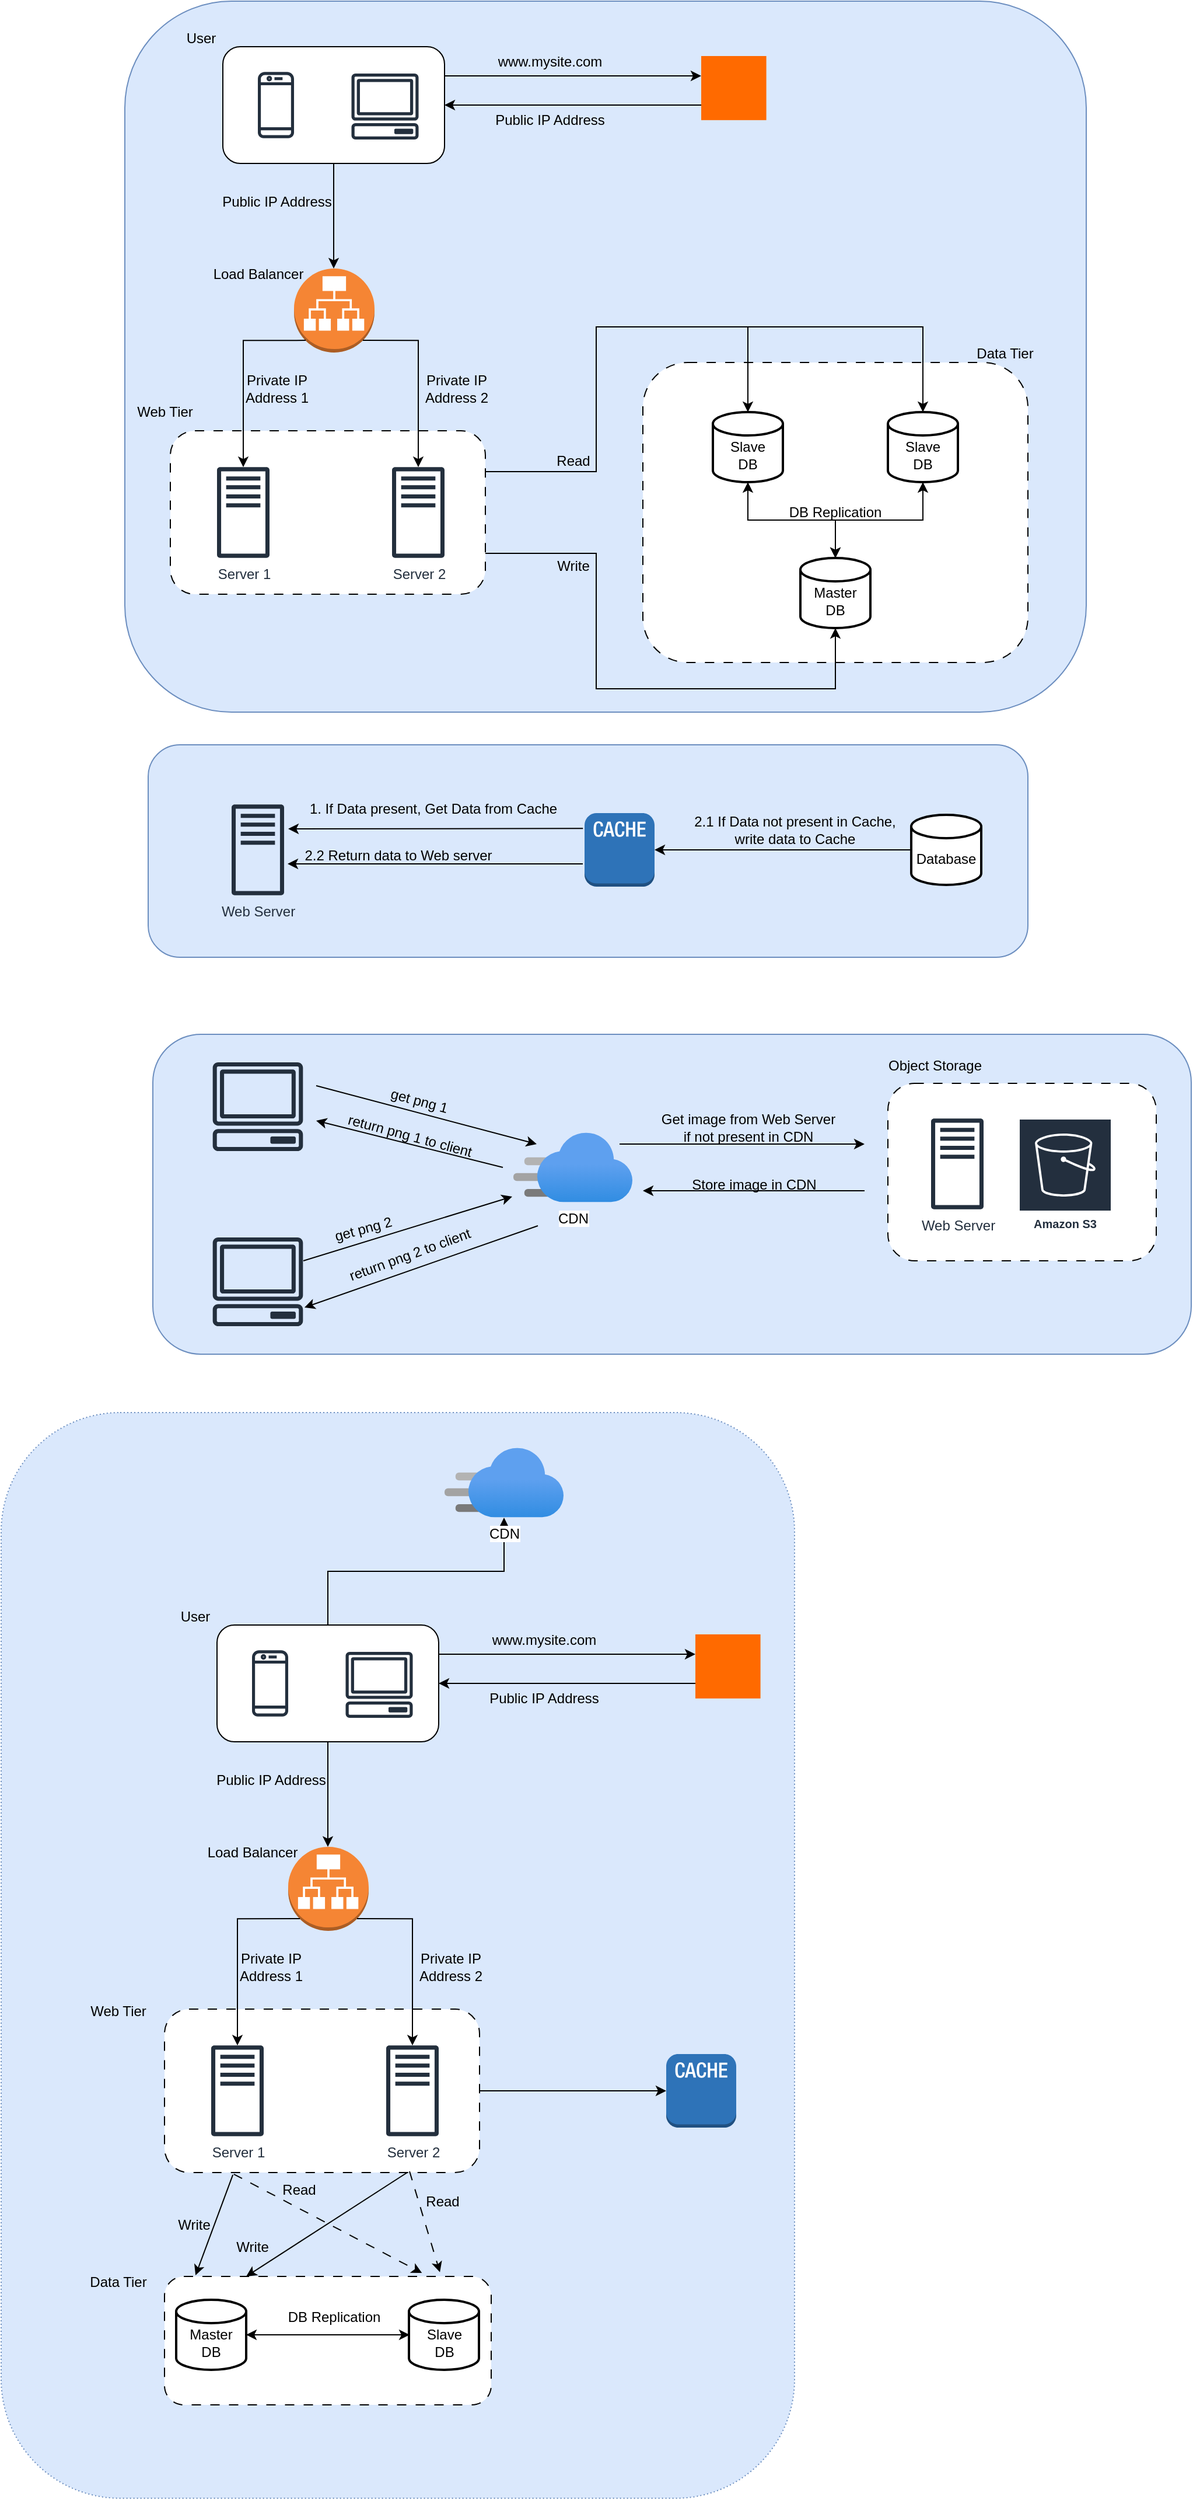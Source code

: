 <mxfile version="26.1.1">
  <diagram name="Page-1" id="9LEY2oRYAqqada-CNbCr">
    <mxGraphModel dx="1636" dy="502" grid="1" gridSize="10" guides="1" tooltips="1" connect="1" arrows="1" fold="1" page="1" pageScale="1" pageWidth="850" pageHeight="1100" math="0" shadow="0">
      <root>
        <mxCell id="0" />
        <mxCell id="1" parent="0" />
        <mxCell id="N8d58bjJciYROrah8Yq5-113" value="" style="rounded=1;whiteSpace=wrap;html=1;fillColor=#dae8fc;strokeColor=#6c8ebf;" vertex="1" parent="1">
          <mxGeometry x="16" y="51" width="824" height="609" as="geometry" />
        </mxCell>
        <mxCell id="N8d58bjJciYROrah8Yq5-112" value="" style="rounded=1;whiteSpace=wrap;html=1;fillColor=#dae8fc;strokeColor=#6c8ebf;" vertex="1" parent="1">
          <mxGeometry x="40" y="936" width="890" height="274" as="geometry" />
        </mxCell>
        <mxCell id="N8d58bjJciYROrah8Yq5-111" value="" style="rounded=1;whiteSpace=wrap;html=1;fillColor=#dae8fc;strokeColor=#6c8ebf;" vertex="1" parent="1">
          <mxGeometry x="36" y="688" width="754" height="182" as="geometry" />
        </mxCell>
        <mxCell id="N8d58bjJciYROrah8Yq5-110" value="" style="rounded=1;whiteSpace=wrap;html=1;fillColor=#dae8fc;strokeColor=#6c8ebf;dashed=1;dashPattern=1 2;" vertex="1" parent="1">
          <mxGeometry x="-90" y="1260" width="680" height="930" as="geometry" />
        </mxCell>
        <mxCell id="N8d58bjJciYROrah8Yq5-62" value="" style="rounded=1;whiteSpace=wrap;html=1;dashed=1;dashPattern=8 8;" vertex="1" parent="1">
          <mxGeometry x="670" y="978" width="230" height="152" as="geometry" />
        </mxCell>
        <mxCell id="N8d58bjJciYROrah8Yq5-6" style="edgeStyle=orthogonalEdgeStyle;rounded=0;orthogonalLoop=1;jettySize=auto;html=1;exitX=1;exitY=0.25;exitDx=0;exitDy=0;" edge="1" parent="1" source="N8d58bjJciYROrah8Yq5-1">
          <mxGeometry relative="1" as="geometry">
            <mxPoint x="510" y="115" as="targetPoint" />
          </mxGeometry>
        </mxCell>
        <mxCell id="N8d58bjJciYROrah8Yq5-10" style="edgeStyle=orthogonalEdgeStyle;rounded=0;orthogonalLoop=1;jettySize=auto;html=1;exitX=0.5;exitY=1;exitDx=0;exitDy=0;" edge="1" parent="1" source="N8d58bjJciYROrah8Yq5-1">
          <mxGeometry relative="1" as="geometry">
            <mxPoint x="195" y="280" as="targetPoint" />
          </mxGeometry>
        </mxCell>
        <mxCell id="N8d58bjJciYROrah8Yq5-1" value="" style="rounded=1;whiteSpace=wrap;html=1;" vertex="1" parent="1">
          <mxGeometry x="100" y="90" width="190" height="100" as="geometry" />
        </mxCell>
        <mxCell id="N8d58bjJciYROrah8Yq5-2" value="" style="sketch=0;outlineConnect=0;fontColor=#232F3E;gradientColor=none;fillColor=#232F3D;strokeColor=none;dashed=0;verticalLabelPosition=bottom;verticalAlign=top;align=center;html=1;fontSize=12;fontStyle=0;aspect=fixed;pointerEvents=1;shape=mxgraph.aws4.mobile_client;" vertex="1" parent="1">
          <mxGeometry x="130" y="110.5" width="31.01" height="59" as="geometry" />
        </mxCell>
        <mxCell id="N8d58bjJciYROrah8Yq5-3" value="" style="sketch=0;outlineConnect=0;fontColor=#232F3E;gradientColor=none;fillColor=#232F3D;strokeColor=none;dashed=0;verticalLabelPosition=bottom;verticalAlign=top;align=center;html=1;fontSize=12;fontStyle=0;aspect=fixed;pointerEvents=1;shape=mxgraph.aws4.client;" vertex="1" parent="1">
          <mxGeometry x="210" y="112.99" width="58" height="56.51" as="geometry" />
        </mxCell>
        <mxCell id="N8d58bjJciYROrah8Yq5-4" value="User" style="text;html=1;align=center;verticalAlign=middle;resizable=0;points=[];autosize=1;strokeColor=none;fillColor=none;" vertex="1" parent="1">
          <mxGeometry x="55.5" y="68" width="50" height="30" as="geometry" />
        </mxCell>
        <mxCell id="N8d58bjJciYROrah8Yq5-5" value="" style="points=[];aspect=fixed;html=1;align=center;shadow=0;dashed=0;fillColor=#FF6A00;strokeColor=none;shape=mxgraph.alibaba_cloud.dns_domain_name_system;" vertex="1" parent="1">
          <mxGeometry x="510" y="98" width="55.8" height="54.9" as="geometry" />
        </mxCell>
        <mxCell id="N8d58bjJciYROrah8Yq5-7" style="edgeStyle=orthogonalEdgeStyle;rounded=0;orthogonalLoop=1;jettySize=auto;html=1;exitX=1;exitY=0.5;exitDx=0;exitDy=0;entryX=0;entryY=0.765;entryDx=0;entryDy=0;entryPerimeter=0;endArrow=none;startFill=1;startArrow=classic;" edge="1" parent="1" source="N8d58bjJciYROrah8Yq5-1" target="N8d58bjJciYROrah8Yq5-5">
          <mxGeometry relative="1" as="geometry" />
        </mxCell>
        <mxCell id="N8d58bjJciYROrah8Yq5-8" value="www.mysite.com" style="text;html=1;align=center;verticalAlign=middle;resizable=0;points=[];autosize=1;strokeColor=none;fillColor=none;" vertex="1" parent="1">
          <mxGeometry x="325" y="88" width="110" height="30" as="geometry" />
        </mxCell>
        <mxCell id="N8d58bjJciYROrah8Yq5-9" value="Public IP Address" style="text;html=1;align=center;verticalAlign=middle;resizable=0;points=[];autosize=1;strokeColor=none;fillColor=none;" vertex="1" parent="1">
          <mxGeometry x="320" y="138" width="120" height="30" as="geometry" />
        </mxCell>
        <mxCell id="N8d58bjJciYROrah8Yq5-11" value="" style="outlineConnect=0;dashed=0;verticalLabelPosition=bottom;verticalAlign=top;align=center;html=1;shape=mxgraph.aws3.application_load_balancer;fillColor=#F58534;gradientColor=none;" vertex="1" parent="1">
          <mxGeometry x="161" y="280" width="69" height="72" as="geometry" />
        </mxCell>
        <mxCell id="N8d58bjJciYROrah8Yq5-12" value="Load Balancer" style="text;html=1;align=center;verticalAlign=middle;resizable=0;points=[];autosize=1;strokeColor=none;fillColor=none;" vertex="1" parent="1">
          <mxGeometry x="80" y="270" width="100" height="30" as="geometry" />
        </mxCell>
        <mxCell id="N8d58bjJciYROrah8Yq5-13" value="Public IP Address" style="text;html=1;align=center;verticalAlign=middle;resizable=0;points=[];autosize=1;strokeColor=none;fillColor=none;" vertex="1" parent="1">
          <mxGeometry x="85.5" y="208" width="120" height="30" as="geometry" />
        </mxCell>
        <mxCell id="N8d58bjJciYROrah8Yq5-14" value="" style="rounded=1;whiteSpace=wrap;html=1;dashed=1;dashPattern=8 8;" vertex="1" parent="1">
          <mxGeometry x="55" y="419" width="270" height="140" as="geometry" />
        </mxCell>
        <mxCell id="N8d58bjJciYROrah8Yq5-15" value="Server 1" style="sketch=0;outlineConnect=0;fontColor=#232F3E;gradientColor=none;fillColor=#232F3D;strokeColor=none;dashed=0;verticalLabelPosition=bottom;verticalAlign=top;align=center;html=1;fontSize=12;fontStyle=0;aspect=fixed;pointerEvents=1;shape=mxgraph.aws4.traditional_server;" vertex="1" parent="1">
          <mxGeometry x="95" y="450" width="45" height="78" as="geometry" />
        </mxCell>
        <mxCell id="N8d58bjJciYROrah8Yq5-16" value="Server 2" style="sketch=0;outlineConnect=0;fontColor=#232F3E;gradientColor=none;fillColor=#232F3D;strokeColor=none;dashed=0;verticalLabelPosition=bottom;verticalAlign=top;align=center;html=1;fontSize=12;fontStyle=0;aspect=fixed;pointerEvents=1;shape=mxgraph.aws4.traditional_server;" vertex="1" parent="1">
          <mxGeometry x="245" y="450" width="45" height="78" as="geometry" />
        </mxCell>
        <mxCell id="N8d58bjJciYROrah8Yq5-17" value="Web Tier" style="text;html=1;align=center;verticalAlign=middle;resizable=0;points=[];autosize=1;strokeColor=none;fillColor=none;" vertex="1" parent="1">
          <mxGeometry x="15" y="388" width="70" height="30" as="geometry" />
        </mxCell>
        <mxCell id="N8d58bjJciYROrah8Yq5-18" style="edgeStyle=orthogonalEdgeStyle;rounded=0;orthogonalLoop=1;jettySize=auto;html=1;exitX=0.145;exitY=0.855;exitDx=0;exitDy=0;exitPerimeter=0;" edge="1" parent="1" source="N8d58bjJciYROrah8Yq5-11" target="N8d58bjJciYROrah8Yq5-15">
          <mxGeometry relative="1" as="geometry" />
        </mxCell>
        <mxCell id="N8d58bjJciYROrah8Yq5-19" style="edgeStyle=orthogonalEdgeStyle;rounded=0;orthogonalLoop=1;jettySize=auto;html=1;exitX=0.855;exitY=0.855;exitDx=0;exitDy=0;exitPerimeter=0;" edge="1" parent="1" source="N8d58bjJciYROrah8Yq5-11" target="N8d58bjJciYROrah8Yq5-16">
          <mxGeometry relative="1" as="geometry" />
        </mxCell>
        <mxCell id="N8d58bjJciYROrah8Yq5-20" value="Private IP &lt;br&gt;Address 1" style="text;html=1;align=center;verticalAlign=middle;resizable=0;points=[];autosize=1;strokeColor=none;fillColor=none;" vertex="1" parent="1">
          <mxGeometry x="105.5" y="363" width="80" height="40" as="geometry" />
        </mxCell>
        <mxCell id="N8d58bjJciYROrah8Yq5-21" value="Private IP &lt;br&gt;Address 2" style="text;html=1;align=center;verticalAlign=middle;resizable=0;points=[];autosize=1;strokeColor=none;fillColor=none;" vertex="1" parent="1">
          <mxGeometry x="260" y="363" width="80" height="40" as="geometry" />
        </mxCell>
        <mxCell id="N8d58bjJciYROrah8Yq5-22" value="DB Replication" style="rounded=1;whiteSpace=wrap;html=1;dashed=1;dashPattern=8 8;" vertex="1" parent="1">
          <mxGeometry x="460" y="360.5" width="330" height="257" as="geometry" />
        </mxCell>
        <mxCell id="N8d58bjJciYROrah8Yq5-31" style="edgeStyle=orthogonalEdgeStyle;rounded=0;orthogonalLoop=1;jettySize=auto;html=1;exitX=0.5;exitY=1;exitDx=0;exitDy=0;exitPerimeter=0;startArrow=classic;startFill=1;" edge="1" parent="1" source="N8d58bjJciYROrah8Yq5-23" target="N8d58bjJciYROrah8Yq5-25">
          <mxGeometry relative="1" as="geometry" />
        </mxCell>
        <mxCell id="N8d58bjJciYROrah8Yq5-23" value="&lt;br&gt;Slave&lt;br&gt;DB" style="strokeWidth=2;html=1;shape=mxgraph.flowchart.database;whiteSpace=wrap;" vertex="1" parent="1">
          <mxGeometry x="520" y="403" width="60" height="60" as="geometry" />
        </mxCell>
        <mxCell id="N8d58bjJciYROrah8Yq5-24" value="&lt;br&gt;Slave &lt;br&gt;DB" style="strokeWidth=2;html=1;shape=mxgraph.flowchart.database;whiteSpace=wrap;" vertex="1" parent="1">
          <mxGeometry x="670" y="403" width="60" height="60" as="geometry" />
        </mxCell>
        <mxCell id="N8d58bjJciYROrah8Yq5-25" value="&lt;br&gt;Master &lt;br&gt;DB" style="strokeWidth=2;html=1;shape=mxgraph.flowchart.database;whiteSpace=wrap;" vertex="1" parent="1">
          <mxGeometry x="595" y="528" width="60" height="60" as="geometry" />
        </mxCell>
        <mxCell id="N8d58bjJciYROrah8Yq5-26" style="edgeStyle=orthogonalEdgeStyle;rounded=0;orthogonalLoop=1;jettySize=auto;html=1;exitX=1;exitY=0.25;exitDx=0;exitDy=0;entryX=0.5;entryY=0;entryDx=0;entryDy=0;entryPerimeter=0;" edge="1" parent="1" source="N8d58bjJciYROrah8Yq5-14" target="N8d58bjJciYROrah8Yq5-23">
          <mxGeometry relative="1" as="geometry">
            <Array as="points">
              <mxPoint x="420" y="454" />
              <mxPoint x="420" y="330" />
              <mxPoint x="550" y="330" />
            </Array>
          </mxGeometry>
        </mxCell>
        <mxCell id="N8d58bjJciYROrah8Yq5-27" style="edgeStyle=orthogonalEdgeStyle;rounded=0;orthogonalLoop=1;jettySize=auto;html=1;exitX=1;exitY=0.25;exitDx=0;exitDy=0;entryX=0.5;entryY=0;entryDx=0;entryDy=0;entryPerimeter=0;" edge="1" parent="1" source="N8d58bjJciYROrah8Yq5-14" target="N8d58bjJciYROrah8Yq5-24">
          <mxGeometry relative="1" as="geometry">
            <Array as="points">
              <mxPoint x="420" y="454" />
              <mxPoint x="420" y="330" />
              <mxPoint x="700" y="330" />
            </Array>
          </mxGeometry>
        </mxCell>
        <mxCell id="N8d58bjJciYROrah8Yq5-28" value="Read" style="text;html=1;align=center;verticalAlign=middle;resizable=0;points=[];autosize=1;strokeColor=none;fillColor=none;" vertex="1" parent="1">
          <mxGeometry x="375" y="430" width="50" height="30" as="geometry" />
        </mxCell>
        <mxCell id="N8d58bjJciYROrah8Yq5-29" style="edgeStyle=orthogonalEdgeStyle;rounded=0;orthogonalLoop=1;jettySize=auto;html=1;exitX=1;exitY=0.75;exitDx=0;exitDy=0;entryX=0.5;entryY=1;entryDx=0;entryDy=0;entryPerimeter=0;" edge="1" parent="1" source="N8d58bjJciYROrah8Yq5-14" target="N8d58bjJciYROrah8Yq5-25">
          <mxGeometry relative="1" as="geometry">
            <Array as="points">
              <mxPoint x="420" y="524" />
              <mxPoint x="420" y="640" />
              <mxPoint x="625" y="640" />
            </Array>
          </mxGeometry>
        </mxCell>
        <mxCell id="N8d58bjJciYROrah8Yq5-30" value="Write" style="text;html=1;align=center;verticalAlign=middle;resizable=0;points=[];autosize=1;strokeColor=none;fillColor=none;" vertex="1" parent="1">
          <mxGeometry x="375" y="520" width="50" height="30" as="geometry" />
        </mxCell>
        <mxCell id="N8d58bjJciYROrah8Yq5-32" style="edgeStyle=orthogonalEdgeStyle;rounded=0;orthogonalLoop=1;jettySize=auto;html=1;exitX=0.5;exitY=1;exitDx=0;exitDy=0;exitPerimeter=0;entryX=0.5;entryY=0;entryDx=0;entryDy=0;entryPerimeter=0;startArrow=classic;startFill=1;" edge="1" parent="1" source="N8d58bjJciYROrah8Yq5-24" target="N8d58bjJciYROrah8Yq5-25">
          <mxGeometry relative="1" as="geometry" />
        </mxCell>
        <mxCell id="N8d58bjJciYROrah8Yq5-33" value="Data Tier" style="text;html=1;align=center;verticalAlign=middle;resizable=0;points=[];autosize=1;strokeColor=none;fillColor=none;" vertex="1" parent="1">
          <mxGeometry x="735" y="338" width="70" height="30" as="geometry" />
        </mxCell>
        <mxCell id="N8d58bjJciYROrah8Yq5-34" value="Web Server" style="sketch=0;outlineConnect=0;fontColor=#232F3E;gradientColor=none;fillColor=#232F3D;strokeColor=none;dashed=0;verticalLabelPosition=bottom;verticalAlign=top;align=center;html=1;fontSize=12;fontStyle=0;aspect=fixed;pointerEvents=1;shape=mxgraph.aws4.traditional_server;" vertex="1" parent="1">
          <mxGeometry x="107.5" y="739" width="45" height="78" as="geometry" />
        </mxCell>
        <mxCell id="N8d58bjJciYROrah8Yq5-37" value="" style="outlineConnect=0;dashed=0;verticalLabelPosition=bottom;verticalAlign=top;align=center;html=1;shape=mxgraph.aws3.cache_node;fillColor=#2E73B8;gradientColor=none;" vertex="1" parent="1">
          <mxGeometry x="410" y="746.5" width="60" height="63" as="geometry" />
        </mxCell>
        <mxCell id="N8d58bjJciYROrah8Yq5-38" value="" style="endArrow=none;html=1;rounded=0;startArrow=classic;startFill=1;entryX=1.011;entryY=1.056;entryDx=0;entryDy=0;entryPerimeter=0;" edge="1" parent="1">
          <mxGeometry width="50" height="50" relative="1" as="geometry">
            <mxPoint x="156" y="760" as="sourcePoint" />
            <mxPoint x="408.64" y="759.68" as="targetPoint" />
          </mxGeometry>
        </mxCell>
        <mxCell id="N8d58bjJciYROrah8Yq5-39" value="1. If Data present, Get Data from Cache" style="text;html=1;align=center;verticalAlign=middle;resizable=0;points=[];autosize=1;strokeColor=none;fillColor=none;" vertex="1" parent="1">
          <mxGeometry x="160" y="728" width="240" height="30" as="geometry" />
        </mxCell>
        <mxCell id="N8d58bjJciYROrah8Yq5-41" style="edgeStyle=orthogonalEdgeStyle;rounded=0;orthogonalLoop=1;jettySize=auto;html=1;exitX=0;exitY=0.5;exitDx=0;exitDy=0;exitPerimeter=0;" edge="1" parent="1" source="N8d58bjJciYROrah8Yq5-40">
          <mxGeometry relative="1" as="geometry">
            <mxPoint x="470" y="778" as="targetPoint" />
          </mxGeometry>
        </mxCell>
        <mxCell id="N8d58bjJciYROrah8Yq5-40" value="&lt;br&gt;Database" style="strokeWidth=2;html=1;shape=mxgraph.flowchart.database;whiteSpace=wrap;" vertex="1" parent="1">
          <mxGeometry x="690" y="748" width="60" height="60" as="geometry" />
        </mxCell>
        <mxCell id="N8d58bjJciYROrah8Yq5-42" value="2.1 If Data not present in Cache, &lt;br&gt;write data to Cache" style="text;html=1;align=center;verticalAlign=middle;resizable=0;points=[];autosize=1;strokeColor=none;fillColor=none;" vertex="1" parent="1">
          <mxGeometry x="490" y="740.5" width="200" height="40" as="geometry" />
        </mxCell>
        <mxCell id="N8d58bjJciYROrah8Yq5-43" value="" style="endArrow=none;html=1;rounded=0;startArrow=classic;startFill=1;entryX=1.011;entryY=1.056;entryDx=0;entryDy=0;entryPerimeter=0;" edge="1" parent="1">
          <mxGeometry width="50" height="50" relative="1" as="geometry">
            <mxPoint x="155.5" y="790" as="sourcePoint" />
            <mxPoint x="408.5" y="790" as="targetPoint" />
          </mxGeometry>
        </mxCell>
        <mxCell id="N8d58bjJciYROrah8Yq5-44" value="2.2 Return data to Web server" style="text;html=1;align=center;verticalAlign=middle;resizable=0;points=[];autosize=1;strokeColor=none;fillColor=none;" vertex="1" parent="1">
          <mxGeometry x="160" y="768" width="180" height="30" as="geometry" />
        </mxCell>
        <mxCell id="N8d58bjJciYROrah8Yq5-45" value="" style="sketch=0;outlineConnect=0;fontColor=#232F3E;gradientColor=none;fillColor=#232F3D;strokeColor=none;dashed=0;verticalLabelPosition=bottom;verticalAlign=top;align=center;html=1;fontSize=12;fontStyle=0;aspect=fixed;pointerEvents=1;shape=mxgraph.aws4.client;" vertex="1" parent="1">
          <mxGeometry x="91" y="960" width="78" height="76" as="geometry" />
        </mxCell>
        <mxCell id="N8d58bjJciYROrah8Yq5-46" value="CDN" style="image;aspect=fixed;html=1;points=[];align=center;fontSize=12;image=img/lib/azure2/app_services/CDN_Profiles.svg;" vertex="1" parent="1">
          <mxGeometry x="349" y="1020" width="102" height="60" as="geometry" />
        </mxCell>
        <mxCell id="N8d58bjJciYROrah8Yq5-47" value="" style="sketch=0;outlineConnect=0;fontColor=#232F3E;gradientColor=none;fillColor=#232F3D;strokeColor=none;dashed=0;verticalLabelPosition=bottom;verticalAlign=top;align=center;html=1;fontSize=12;fontStyle=0;aspect=fixed;pointerEvents=1;shape=mxgraph.aws4.client;" vertex="1" parent="1">
          <mxGeometry x="91" y="1110" width="78" height="76" as="geometry" />
        </mxCell>
        <mxCell id="N8d58bjJciYROrah8Yq5-48" value="" style="endArrow=classic;html=1;rounded=0;entryX=0.196;entryY=0.167;entryDx=0;entryDy=0;entryPerimeter=0;" edge="1" parent="1" target="N8d58bjJciYROrah8Yq5-46">
          <mxGeometry width="50" height="50" relative="1" as="geometry">
            <mxPoint x="180" y="980" as="sourcePoint" />
            <mxPoint x="410" y="980" as="targetPoint" />
          </mxGeometry>
        </mxCell>
        <mxCell id="N8d58bjJciYROrah8Yq5-49" value="get png 1" style="text;html=1;align=center;verticalAlign=middle;resizable=0;points=[];autosize=1;strokeColor=none;fillColor=none;rotation=15;" vertex="1" parent="1">
          <mxGeometry x="232.5" y="978" width="70" height="30" as="geometry" />
        </mxCell>
        <mxCell id="N8d58bjJciYROrah8Yq5-50" value="" style="endArrow=classic;html=1;rounded=0;" edge="1" parent="1">
          <mxGeometry width="50" height="50" relative="1" as="geometry">
            <mxPoint x="340" y="1050" as="sourcePoint" />
            <mxPoint x="180" y="1010" as="targetPoint" />
          </mxGeometry>
        </mxCell>
        <mxCell id="N8d58bjJciYROrah8Yq5-51" value="return png 1 to client" style="text;html=1;align=center;verticalAlign=middle;resizable=0;points=[];autosize=1;strokeColor=none;fillColor=none;rotation=15;" vertex="1" parent="1">
          <mxGeometry x="195" y="1008" width="130" height="30" as="geometry" />
        </mxCell>
        <mxCell id="N8d58bjJciYROrah8Yq5-52" value="" style="endArrow=classic;html=1;rounded=0;entryX=-0.01;entryY=0.917;entryDx=0;entryDy=0;entryPerimeter=0;" edge="1" parent="1" target="N8d58bjJciYROrah8Yq5-46">
          <mxGeometry width="50" height="50" relative="1" as="geometry">
            <mxPoint x="169" y="1130" as="sourcePoint" />
            <mxPoint x="330" y="1080" as="targetPoint" />
          </mxGeometry>
        </mxCell>
        <mxCell id="N8d58bjJciYROrah8Yq5-53" value="get png 2" style="text;html=1;align=center;verticalAlign=middle;resizable=0;points=[];autosize=1;strokeColor=none;fillColor=none;rotation=-15;" vertex="1" parent="1">
          <mxGeometry x="185" y="1088" width="70" height="30" as="geometry" />
        </mxCell>
        <mxCell id="N8d58bjJciYROrah8Yq5-54" value="" style="endArrow=none;html=1;rounded=0;startArrow=classic;startFill=1;" edge="1" parent="1">
          <mxGeometry width="50" height="50" relative="1" as="geometry">
            <mxPoint x="170" y="1170" as="sourcePoint" />
            <mxPoint x="370" y="1100" as="targetPoint" />
          </mxGeometry>
        </mxCell>
        <mxCell id="N8d58bjJciYROrah8Yq5-55" value="return png 2 to client" style="text;html=1;align=center;verticalAlign=middle;resizable=0;points=[];autosize=1;strokeColor=none;fillColor=none;rotation=-20;" vertex="1" parent="1">
          <mxGeometry x="195" y="1110" width="130" height="30" as="geometry" />
        </mxCell>
        <mxCell id="N8d58bjJciYROrah8Yq5-56" value="Web Server" style="sketch=0;outlineConnect=0;fontColor=#232F3E;gradientColor=none;fillColor=#232F3D;strokeColor=none;dashed=0;verticalLabelPosition=bottom;verticalAlign=top;align=center;html=1;fontSize=12;fontStyle=0;aspect=fixed;pointerEvents=1;shape=mxgraph.aws4.traditional_server;" vertex="1" parent="1">
          <mxGeometry x="707" y="1008" width="45" height="78" as="geometry" />
        </mxCell>
        <mxCell id="N8d58bjJciYROrah8Yq5-57" value="" style="endArrow=classic;html=1;rounded=0;" edge="1" parent="1">
          <mxGeometry width="50" height="50" relative="1" as="geometry">
            <mxPoint x="440" y="1030" as="sourcePoint" />
            <mxPoint x="650" y="1030" as="targetPoint" />
          </mxGeometry>
        </mxCell>
        <mxCell id="N8d58bjJciYROrah8Yq5-58" value="" style="endArrow=classic;html=1;rounded=0;" edge="1" parent="1">
          <mxGeometry width="50" height="50" relative="1" as="geometry">
            <mxPoint x="650" y="1070" as="sourcePoint" />
            <mxPoint x="460" y="1070" as="targetPoint" />
          </mxGeometry>
        </mxCell>
        <mxCell id="N8d58bjJciYROrah8Yq5-59" value="Get image from Web Server &lt;br&gt;if not present in CDN" style="text;html=1;align=center;verticalAlign=middle;resizable=0;points=[];autosize=1;strokeColor=none;fillColor=none;" vertex="1" parent="1">
          <mxGeometry x="465" y="996" width="170" height="40" as="geometry" />
        </mxCell>
        <mxCell id="N8d58bjJciYROrah8Yq5-60" value="Store image in CDN" style="text;html=1;align=center;verticalAlign=middle;resizable=0;points=[];autosize=1;strokeColor=none;fillColor=none;" vertex="1" parent="1">
          <mxGeometry x="490" y="1050" width="130" height="30" as="geometry" />
        </mxCell>
        <mxCell id="N8d58bjJciYROrah8Yq5-61" value="Amazon S3" style="sketch=0;outlineConnect=0;fontColor=#232F3E;gradientColor=none;strokeColor=#ffffff;fillColor=#232F3E;dashed=0;verticalLabelPosition=middle;verticalAlign=bottom;align=center;html=1;whiteSpace=wrap;fontSize=10;fontStyle=1;spacing=3;shape=mxgraph.aws4.productIcon;prIcon=mxgraph.aws4.s3;" vertex="1" parent="1">
          <mxGeometry x="782" y="1008" width="80" height="100" as="geometry" />
        </mxCell>
        <mxCell id="N8d58bjJciYROrah8Yq5-63" value="Object Storage" style="text;html=1;align=center;verticalAlign=middle;resizable=0;points=[];autosize=1;strokeColor=none;fillColor=none;" vertex="1" parent="1">
          <mxGeometry x="660" y="948" width="100" height="30" as="geometry" />
        </mxCell>
        <mxCell id="N8d58bjJciYROrah8Yq5-64" style="edgeStyle=orthogonalEdgeStyle;rounded=0;orthogonalLoop=1;jettySize=auto;html=1;exitX=1;exitY=0.25;exitDx=0;exitDy=0;" edge="1" parent="1" source="N8d58bjJciYROrah8Yq5-66">
          <mxGeometry relative="1" as="geometry">
            <mxPoint x="505" y="1467" as="targetPoint" />
          </mxGeometry>
        </mxCell>
        <mxCell id="N8d58bjJciYROrah8Yq5-65" style="edgeStyle=orthogonalEdgeStyle;rounded=0;orthogonalLoop=1;jettySize=auto;html=1;exitX=0.5;exitY=1;exitDx=0;exitDy=0;" edge="1" parent="1" source="N8d58bjJciYROrah8Yq5-66">
          <mxGeometry relative="1" as="geometry">
            <mxPoint x="190" y="1632" as="targetPoint" />
          </mxGeometry>
        </mxCell>
        <mxCell id="N8d58bjJciYROrah8Yq5-97" style="edgeStyle=orthogonalEdgeStyle;rounded=0;orthogonalLoop=1;jettySize=auto;html=1;exitX=0.5;exitY=0;exitDx=0;exitDy=0;" edge="1" parent="1" source="N8d58bjJciYROrah8Yq5-66" target="N8d58bjJciYROrah8Yq5-96">
          <mxGeometry relative="1" as="geometry" />
        </mxCell>
        <mxCell id="N8d58bjJciYROrah8Yq5-66" value="" style="rounded=1;whiteSpace=wrap;html=1;" vertex="1" parent="1">
          <mxGeometry x="95" y="1442" width="190" height="100" as="geometry" />
        </mxCell>
        <mxCell id="N8d58bjJciYROrah8Yq5-67" value="" style="sketch=0;outlineConnect=0;fontColor=#232F3E;gradientColor=none;fillColor=#232F3D;strokeColor=none;dashed=0;verticalLabelPosition=bottom;verticalAlign=top;align=center;html=1;fontSize=12;fontStyle=0;aspect=fixed;pointerEvents=1;shape=mxgraph.aws4.mobile_client;" vertex="1" parent="1">
          <mxGeometry x="125" y="1462.5" width="31.01" height="59" as="geometry" />
        </mxCell>
        <mxCell id="N8d58bjJciYROrah8Yq5-68" value="" style="sketch=0;outlineConnect=0;fontColor=#232F3E;gradientColor=none;fillColor=#232F3D;strokeColor=none;dashed=0;verticalLabelPosition=bottom;verticalAlign=top;align=center;html=1;fontSize=12;fontStyle=0;aspect=fixed;pointerEvents=1;shape=mxgraph.aws4.client;" vertex="1" parent="1">
          <mxGeometry x="205" y="1464.99" width="58" height="56.51" as="geometry" />
        </mxCell>
        <mxCell id="N8d58bjJciYROrah8Yq5-69" value="User" style="text;html=1;align=center;verticalAlign=middle;resizable=0;points=[];autosize=1;strokeColor=none;fillColor=none;" vertex="1" parent="1">
          <mxGeometry x="50.5" y="1420" width="50" height="30" as="geometry" />
        </mxCell>
        <mxCell id="N8d58bjJciYROrah8Yq5-70" value="" style="points=[];aspect=fixed;html=1;align=center;shadow=0;dashed=0;fillColor=#FF6A00;strokeColor=none;shape=mxgraph.alibaba_cloud.dns_domain_name_system;" vertex="1" parent="1">
          <mxGeometry x="505" y="1450" width="55.8" height="54.9" as="geometry" />
        </mxCell>
        <mxCell id="N8d58bjJciYROrah8Yq5-71" style="edgeStyle=orthogonalEdgeStyle;rounded=0;orthogonalLoop=1;jettySize=auto;html=1;exitX=1;exitY=0.5;exitDx=0;exitDy=0;entryX=0;entryY=0.765;entryDx=0;entryDy=0;entryPerimeter=0;endArrow=none;startFill=1;startArrow=classic;" edge="1" parent="1" source="N8d58bjJciYROrah8Yq5-66" target="N8d58bjJciYROrah8Yq5-70">
          <mxGeometry relative="1" as="geometry" />
        </mxCell>
        <mxCell id="N8d58bjJciYROrah8Yq5-72" value="www.mysite.com" style="text;html=1;align=center;verticalAlign=middle;resizable=0;points=[];autosize=1;strokeColor=none;fillColor=none;" vertex="1" parent="1">
          <mxGeometry x="320" y="1440" width="110" height="30" as="geometry" />
        </mxCell>
        <mxCell id="N8d58bjJciYROrah8Yq5-73" value="Public IP Address" style="text;html=1;align=center;verticalAlign=middle;resizable=0;points=[];autosize=1;strokeColor=none;fillColor=none;" vertex="1" parent="1">
          <mxGeometry x="315" y="1490" width="120" height="30" as="geometry" />
        </mxCell>
        <mxCell id="N8d58bjJciYROrah8Yq5-74" value="" style="outlineConnect=0;dashed=0;verticalLabelPosition=bottom;verticalAlign=top;align=center;html=1;shape=mxgraph.aws3.application_load_balancer;fillColor=#F58534;gradientColor=none;" vertex="1" parent="1">
          <mxGeometry x="156" y="1632" width="69" height="72" as="geometry" />
        </mxCell>
        <mxCell id="N8d58bjJciYROrah8Yq5-75" value="Load Balancer" style="text;html=1;align=center;verticalAlign=middle;resizable=0;points=[];autosize=1;strokeColor=none;fillColor=none;" vertex="1" parent="1">
          <mxGeometry x="75" y="1622" width="100" height="30" as="geometry" />
        </mxCell>
        <mxCell id="N8d58bjJciYROrah8Yq5-76" value="Public IP Address" style="text;html=1;align=center;verticalAlign=middle;resizable=0;points=[];autosize=1;strokeColor=none;fillColor=none;" vertex="1" parent="1">
          <mxGeometry x="80.5" y="1560" width="120" height="30" as="geometry" />
        </mxCell>
        <mxCell id="N8d58bjJciYROrah8Yq5-108" style="edgeStyle=orthogonalEdgeStyle;rounded=0;orthogonalLoop=1;jettySize=auto;html=1;exitX=1;exitY=0.5;exitDx=0;exitDy=0;" edge="1" parent="1" source="N8d58bjJciYROrah8Yq5-77">
          <mxGeometry relative="1" as="geometry">
            <mxPoint x="480" y="1841" as="targetPoint" />
          </mxGeometry>
        </mxCell>
        <mxCell id="N8d58bjJciYROrah8Yq5-77" value="" style="rounded=1;whiteSpace=wrap;html=1;dashed=1;dashPattern=8 8;" vertex="1" parent="1">
          <mxGeometry x="50" y="1771" width="270" height="140" as="geometry" />
        </mxCell>
        <mxCell id="N8d58bjJciYROrah8Yq5-78" value="Server 1" style="sketch=0;outlineConnect=0;fontColor=#232F3E;gradientColor=none;fillColor=#232F3D;strokeColor=none;dashed=0;verticalLabelPosition=bottom;verticalAlign=top;align=center;html=1;fontSize=12;fontStyle=0;aspect=fixed;pointerEvents=1;shape=mxgraph.aws4.traditional_server;" vertex="1" parent="1">
          <mxGeometry x="90" y="1802" width="45" height="78" as="geometry" />
        </mxCell>
        <mxCell id="N8d58bjJciYROrah8Yq5-79" value="Server 2" style="sketch=0;outlineConnect=0;fontColor=#232F3E;gradientColor=none;fillColor=#232F3D;strokeColor=none;dashed=0;verticalLabelPosition=bottom;verticalAlign=top;align=center;html=1;fontSize=12;fontStyle=0;aspect=fixed;pointerEvents=1;shape=mxgraph.aws4.traditional_server;" vertex="1" parent="1">
          <mxGeometry x="240" y="1802" width="45" height="78" as="geometry" />
        </mxCell>
        <mxCell id="N8d58bjJciYROrah8Yq5-80" style="edgeStyle=orthogonalEdgeStyle;rounded=0;orthogonalLoop=1;jettySize=auto;html=1;exitX=0.145;exitY=0.855;exitDx=0;exitDy=0;exitPerimeter=0;" edge="1" parent="1" source="N8d58bjJciYROrah8Yq5-74" target="N8d58bjJciYROrah8Yq5-78">
          <mxGeometry relative="1" as="geometry" />
        </mxCell>
        <mxCell id="N8d58bjJciYROrah8Yq5-81" style="edgeStyle=orthogonalEdgeStyle;rounded=0;orthogonalLoop=1;jettySize=auto;html=1;exitX=0.855;exitY=0.855;exitDx=0;exitDy=0;exitPerimeter=0;" edge="1" parent="1" source="N8d58bjJciYROrah8Yq5-74" target="N8d58bjJciYROrah8Yq5-79">
          <mxGeometry relative="1" as="geometry" />
        </mxCell>
        <mxCell id="N8d58bjJciYROrah8Yq5-82" value="Private IP &lt;br&gt;Address 1" style="text;html=1;align=center;verticalAlign=middle;resizable=0;points=[];autosize=1;strokeColor=none;fillColor=none;" vertex="1" parent="1">
          <mxGeometry x="100.5" y="1715" width="80" height="40" as="geometry" />
        </mxCell>
        <mxCell id="N8d58bjJciYROrah8Yq5-83" value="Private IP &lt;br&gt;Address 2" style="text;html=1;align=center;verticalAlign=middle;resizable=0;points=[];autosize=1;strokeColor=none;fillColor=none;" vertex="1" parent="1">
          <mxGeometry x="255" y="1715" width="80" height="40" as="geometry" />
        </mxCell>
        <mxCell id="N8d58bjJciYROrah8Yq5-84" value="" style="rounded=1;whiteSpace=wrap;html=1;dashed=1;dashPattern=8 8;" vertex="1" parent="1">
          <mxGeometry x="50" y="2000" width="280" height="110" as="geometry" />
        </mxCell>
        <mxCell id="N8d58bjJciYROrah8Yq5-86" value="&lt;br&gt;Slave&lt;br&gt;DB" style="strokeWidth=2;html=1;shape=mxgraph.flowchart.database;whiteSpace=wrap;" vertex="1" parent="1">
          <mxGeometry x="259.5" y="2020" width="60" height="60" as="geometry" />
        </mxCell>
        <mxCell id="N8d58bjJciYROrah8Yq5-88" value="&lt;br&gt;Master &lt;br&gt;DB" style="strokeWidth=2;html=1;shape=mxgraph.flowchart.database;whiteSpace=wrap;" vertex="1" parent="1">
          <mxGeometry x="60" y="2020" width="60" height="60" as="geometry" />
        </mxCell>
        <mxCell id="N8d58bjJciYROrah8Yq5-91" value="Read" style="text;html=1;align=center;verticalAlign=middle;resizable=0;points=[];autosize=1;strokeColor=none;fillColor=none;" vertex="1" parent="1">
          <mxGeometry x="140" y="1911" width="50" height="30" as="geometry" />
        </mxCell>
        <mxCell id="N8d58bjJciYROrah8Yq5-93" value="Write" style="text;html=1;align=center;verticalAlign=middle;resizable=0;points=[];autosize=1;strokeColor=none;fillColor=none;" vertex="1" parent="1">
          <mxGeometry x="50" y="1941" width="50" height="30" as="geometry" />
        </mxCell>
        <mxCell id="N8d58bjJciYROrah8Yq5-95" value="Data Tier" style="text;html=1;align=center;verticalAlign=middle;resizable=0;points=[];autosize=1;strokeColor=none;fillColor=none;" vertex="1" parent="1">
          <mxGeometry x="-25" y="1990" width="70" height="30" as="geometry" />
        </mxCell>
        <mxCell id="N8d58bjJciYROrah8Yq5-96" value="CDN" style="image;aspect=fixed;html=1;points=[];align=center;fontSize=12;image=img/lib/azure2/app_services/CDN_Profiles.svg;" vertex="1" parent="1">
          <mxGeometry x="290" y="1290" width="102" height="60" as="geometry" />
        </mxCell>
        <mxCell id="N8d58bjJciYROrah8Yq5-98" value="" style="endArrow=classic;startArrow=classic;html=1;rounded=0;entryX=0.75;entryY=0.455;entryDx=0;entryDy=0;entryPerimeter=0;" edge="1" parent="1" target="N8d58bjJciYROrah8Yq5-84">
          <mxGeometry width="50" height="50" relative="1" as="geometry">
            <mxPoint x="120" y="2050" as="sourcePoint" />
            <mxPoint x="170" y="2000" as="targetPoint" />
          </mxGeometry>
        </mxCell>
        <mxCell id="N8d58bjJciYROrah8Yq5-99" value="&lt;span style=&quot;text-wrap-mode: wrap;&quot;&gt;DB Replication&lt;/span&gt;" style="text;html=1;align=center;verticalAlign=middle;resizable=0;points=[];autosize=1;strokeColor=none;fillColor=none;" vertex="1" parent="1">
          <mxGeometry x="145" y="2020" width="100" height="30" as="geometry" />
        </mxCell>
        <mxCell id="N8d58bjJciYROrah8Yq5-100" value="" style="endArrow=classic;html=1;rounded=0;entryX=0.095;entryY=-0.009;entryDx=0;entryDy=0;entryPerimeter=0;exitX=0.217;exitY=1.014;exitDx=0;exitDy=0;exitPerimeter=0;" edge="1" parent="1" source="N8d58bjJciYROrah8Yq5-77" target="N8d58bjJciYROrah8Yq5-84">
          <mxGeometry width="50" height="50" relative="1" as="geometry">
            <mxPoint x="130" y="1910" as="sourcePoint" />
            <mxPoint x="180" y="1860" as="targetPoint" />
          </mxGeometry>
        </mxCell>
        <mxCell id="N8d58bjJciYROrah8Yq5-101" value="" style="endArrow=classic;html=1;rounded=0;entryX=0.25;entryY=0;entryDx=0;entryDy=0;" edge="1" parent="1" target="N8d58bjJciYROrah8Yq5-84">
          <mxGeometry width="50" height="50" relative="1" as="geometry">
            <mxPoint x="258" y="1911" as="sourcePoint" />
            <mxPoint x="205" y="2000" as="targetPoint" />
          </mxGeometry>
        </mxCell>
        <mxCell id="N8d58bjJciYROrah8Yq5-102" value="" style="endArrow=classic;html=1;rounded=0;entryX=0.788;entryY=-0.027;entryDx=0;entryDy=0;entryPerimeter=0;dashed=1;dashPattern=8 8;exitX=0.22;exitY=1.01;exitDx=0;exitDy=0;exitPerimeter=0;" edge="1" parent="1" source="N8d58bjJciYROrah8Yq5-77" target="N8d58bjJciYROrah8Yq5-84">
          <mxGeometry width="50" height="50" relative="1" as="geometry">
            <mxPoint x="130" y="1910" as="sourcePoint" />
            <mxPoint x="180" y="1860" as="targetPoint" />
          </mxGeometry>
        </mxCell>
        <mxCell id="N8d58bjJciYROrah8Yq5-103" value="" style="endArrow=classic;html=1;rounded=0;entryX=0.843;entryY=-0.033;entryDx=0;entryDy=0;entryPerimeter=0;dashed=1;dashPattern=8 8;" edge="1" parent="1" target="N8d58bjJciYROrah8Yq5-84">
          <mxGeometry width="50" height="50" relative="1" as="geometry">
            <mxPoint x="260" y="1910" as="sourcePoint" />
            <mxPoint x="310" y="1860" as="targetPoint" />
          </mxGeometry>
        </mxCell>
        <mxCell id="N8d58bjJciYROrah8Yq5-104" value="Write" style="text;html=1;align=center;verticalAlign=middle;resizable=0;points=[];autosize=1;strokeColor=none;fillColor=none;" vertex="1" parent="1">
          <mxGeometry x="100" y="1960" width="50" height="30" as="geometry" />
        </mxCell>
        <mxCell id="N8d58bjJciYROrah8Yq5-106" value="Read" style="text;html=1;align=center;verticalAlign=middle;resizable=0;points=[];autosize=1;strokeColor=none;fillColor=none;" vertex="1" parent="1">
          <mxGeometry x="263" y="1921" width="50" height="30" as="geometry" />
        </mxCell>
        <mxCell id="N8d58bjJciYROrah8Yq5-107" value="Web Tier" style="text;html=1;align=center;verticalAlign=middle;resizable=0;points=[];autosize=1;strokeColor=none;fillColor=none;" vertex="1" parent="1">
          <mxGeometry x="-25" y="1758" width="70" height="30" as="geometry" />
        </mxCell>
        <mxCell id="N8d58bjJciYROrah8Yq5-109" value="" style="outlineConnect=0;dashed=0;verticalLabelPosition=bottom;verticalAlign=top;align=center;html=1;shape=mxgraph.aws3.cache_node;fillColor=#2E73B8;gradientColor=none;" vertex="1" parent="1">
          <mxGeometry x="480" y="1809.5" width="60" height="63" as="geometry" />
        </mxCell>
      </root>
    </mxGraphModel>
  </diagram>
</mxfile>
